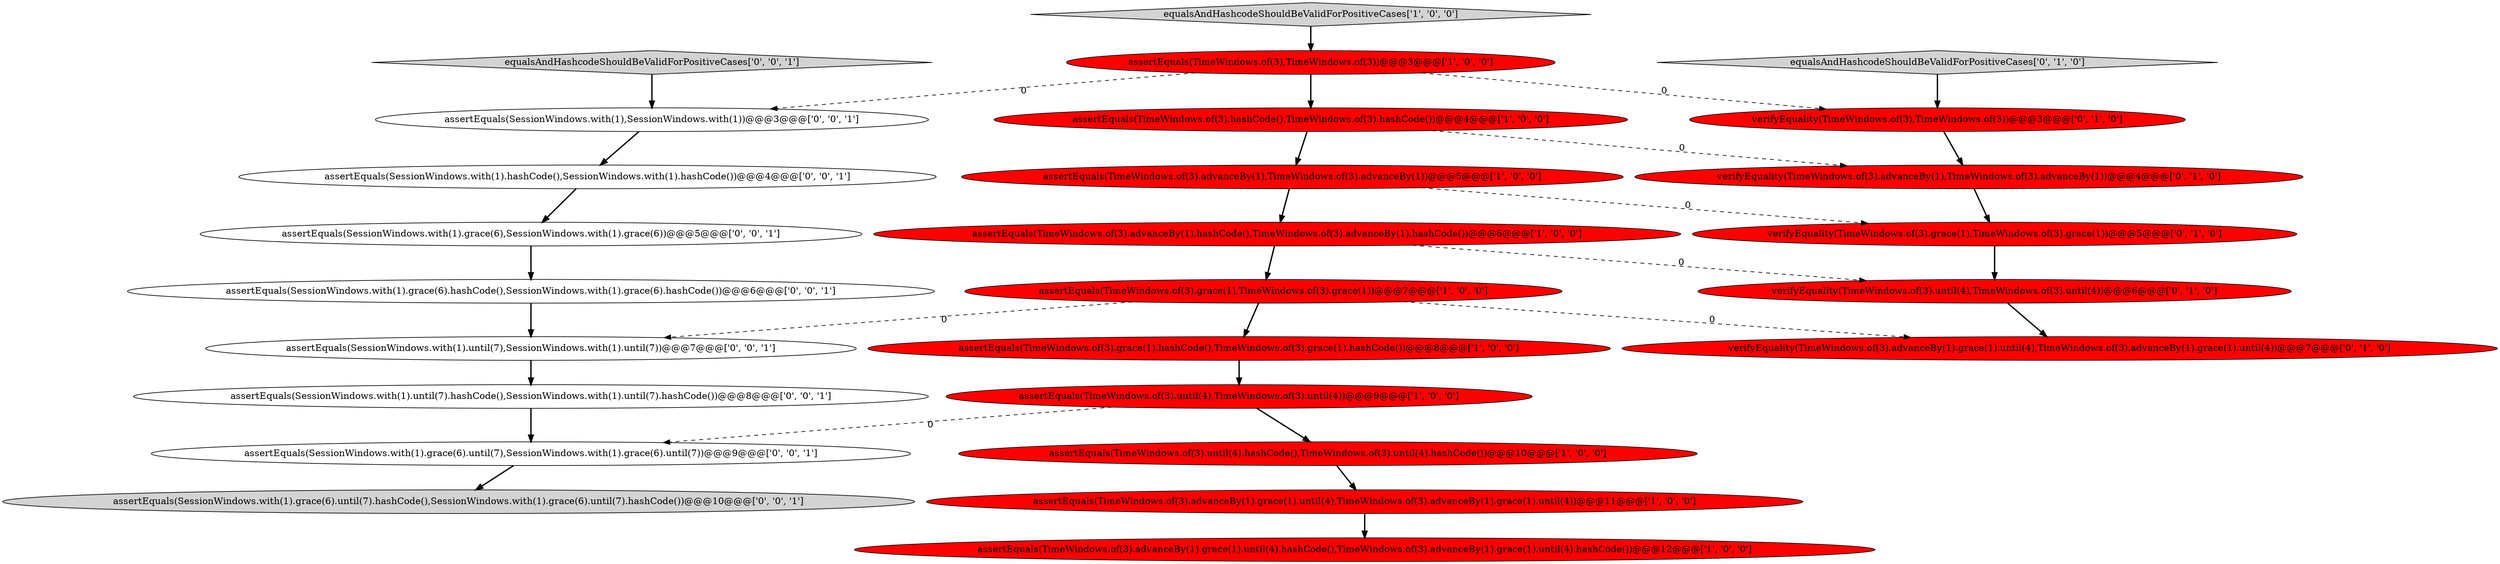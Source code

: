 digraph {
14 [style = filled, label = "verifyEquality(TimeWindows.of(3).grace(1),TimeWindows.of(3).grace(1))@@@5@@@['0', '1', '0']", fillcolor = red, shape = ellipse image = "AAA1AAABBB2BBB"];
19 [style = filled, label = "assertEquals(SessionWindows.with(1).grace(6).hashCode(),SessionWindows.with(1).grace(6).hashCode())@@@6@@@['0', '0', '1']", fillcolor = white, shape = ellipse image = "AAA0AAABBB3BBB"];
8 [style = filled, label = "assertEquals(TimeWindows.of(3).grace(1),TimeWindows.of(3).grace(1))@@@7@@@['1', '0', '0']", fillcolor = red, shape = ellipse image = "AAA1AAABBB1BBB"];
13 [style = filled, label = "verifyEquality(TimeWindows.of(3).advanceBy(1),TimeWindows.of(3).advanceBy(1))@@@4@@@['0', '1', '0']", fillcolor = red, shape = ellipse image = "AAA1AAABBB2BBB"];
5 [style = filled, label = "assertEquals(TimeWindows.of(3).advanceBy(1).grace(1).until(4),TimeWindows.of(3).advanceBy(1).grace(1).until(4))@@@11@@@['1', '0', '0']", fillcolor = red, shape = ellipse image = "AAA1AAABBB1BBB"];
18 [style = filled, label = "assertEquals(SessionWindows.with(1).hashCode(),SessionWindows.with(1).hashCode())@@@4@@@['0', '0', '1']", fillcolor = white, shape = ellipse image = "AAA0AAABBB3BBB"];
21 [style = filled, label = "assertEquals(SessionWindows.with(1).until(7).hashCode(),SessionWindows.with(1).until(7).hashCode())@@@8@@@['0', '0', '1']", fillcolor = white, shape = ellipse image = "AAA0AAABBB3BBB"];
0 [style = filled, label = "assertEquals(TimeWindows.of(3).until(4),TimeWindows.of(3).until(4))@@@9@@@['1', '0', '0']", fillcolor = red, shape = ellipse image = "AAA1AAABBB1BBB"];
10 [style = filled, label = "assertEquals(TimeWindows.of(3).advanceBy(1).grace(1).until(4).hashCode(),TimeWindows.of(3).advanceBy(1).grace(1).until(4).hashCode())@@@12@@@['1', '0', '0']", fillcolor = red, shape = ellipse image = "AAA1AAABBB1BBB"];
2 [style = filled, label = "assertEquals(TimeWindows.of(3),TimeWindows.of(3))@@@3@@@['1', '0', '0']", fillcolor = red, shape = ellipse image = "AAA1AAABBB1BBB"];
23 [style = filled, label = "assertEquals(SessionWindows.with(1).until(7),SessionWindows.with(1).until(7))@@@7@@@['0', '0', '1']", fillcolor = white, shape = ellipse image = "AAA0AAABBB3BBB"];
3 [style = filled, label = "assertEquals(TimeWindows.of(3).grace(1).hashCode(),TimeWindows.of(3).grace(1).hashCode())@@@8@@@['1', '0', '0']", fillcolor = red, shape = ellipse image = "AAA1AAABBB1BBB"];
20 [style = filled, label = "assertEquals(SessionWindows.with(1).grace(6).until(7),SessionWindows.with(1).grace(6).until(7))@@@9@@@['0', '0', '1']", fillcolor = white, shape = ellipse image = "AAA0AAABBB3BBB"];
7 [style = filled, label = "assertEquals(TimeWindows.of(3).advanceBy(1).hashCode(),TimeWindows.of(3).advanceBy(1).hashCode())@@@6@@@['1', '0', '0']", fillcolor = red, shape = ellipse image = "AAA1AAABBB1BBB"];
16 [style = filled, label = "verifyEquality(TimeWindows.of(3),TimeWindows.of(3))@@@3@@@['0', '1', '0']", fillcolor = red, shape = ellipse image = "AAA1AAABBB2BBB"];
15 [style = filled, label = "verifyEquality(TimeWindows.of(3).until(4),TimeWindows.of(3).until(4))@@@6@@@['0', '1', '0']", fillcolor = red, shape = ellipse image = "AAA1AAABBB2BBB"];
12 [style = filled, label = "verifyEquality(TimeWindows.of(3).advanceBy(1).grace(1).until(4),TimeWindows.of(3).advanceBy(1).grace(1).until(4))@@@7@@@['0', '1', '0']", fillcolor = red, shape = ellipse image = "AAA1AAABBB2BBB"];
17 [style = filled, label = "assertEquals(SessionWindows.with(1).grace(6),SessionWindows.with(1).grace(6))@@@5@@@['0', '0', '1']", fillcolor = white, shape = ellipse image = "AAA0AAABBB3BBB"];
9 [style = filled, label = "assertEquals(TimeWindows.of(3).until(4).hashCode(),TimeWindows.of(3).until(4).hashCode())@@@10@@@['1', '0', '0']", fillcolor = red, shape = ellipse image = "AAA1AAABBB1BBB"];
6 [style = filled, label = "equalsAndHashcodeShouldBeValidForPositiveCases['1', '0', '0']", fillcolor = lightgray, shape = diamond image = "AAA0AAABBB1BBB"];
4 [style = filled, label = "assertEquals(TimeWindows.of(3).hashCode(),TimeWindows.of(3).hashCode())@@@4@@@['1', '0', '0']", fillcolor = red, shape = ellipse image = "AAA1AAABBB1BBB"];
11 [style = filled, label = "equalsAndHashcodeShouldBeValidForPositiveCases['0', '1', '0']", fillcolor = lightgray, shape = diamond image = "AAA0AAABBB2BBB"];
22 [style = filled, label = "equalsAndHashcodeShouldBeValidForPositiveCases['0', '0', '1']", fillcolor = lightgray, shape = diamond image = "AAA0AAABBB3BBB"];
24 [style = filled, label = "assertEquals(SessionWindows.with(1).grace(6).until(7).hashCode(),SessionWindows.with(1).grace(6).until(7).hashCode())@@@10@@@['0', '0', '1']", fillcolor = lightgray, shape = ellipse image = "AAA0AAABBB3BBB"];
25 [style = filled, label = "assertEquals(SessionWindows.with(1),SessionWindows.with(1))@@@3@@@['0', '0', '1']", fillcolor = white, shape = ellipse image = "AAA0AAABBB3BBB"];
1 [style = filled, label = "assertEquals(TimeWindows.of(3).advanceBy(1),TimeWindows.of(3).advanceBy(1))@@@5@@@['1', '0', '0']", fillcolor = red, shape = ellipse image = "AAA1AAABBB1BBB"];
11->16 [style = bold, label=""];
5->10 [style = bold, label=""];
22->25 [style = bold, label=""];
0->9 [style = bold, label=""];
16->13 [style = bold, label=""];
1->14 [style = dashed, label="0"];
8->3 [style = bold, label=""];
25->18 [style = bold, label=""];
18->17 [style = bold, label=""];
8->12 [style = dashed, label="0"];
7->8 [style = bold, label=""];
0->20 [style = dashed, label="0"];
2->4 [style = bold, label=""];
1->7 [style = bold, label=""];
17->19 [style = bold, label=""];
3->0 [style = bold, label=""];
6->2 [style = bold, label=""];
21->20 [style = bold, label=""];
23->21 [style = bold, label=""];
19->23 [style = bold, label=""];
2->16 [style = dashed, label="0"];
2->25 [style = dashed, label="0"];
7->15 [style = dashed, label="0"];
9->5 [style = bold, label=""];
14->15 [style = bold, label=""];
4->1 [style = bold, label=""];
15->12 [style = bold, label=""];
4->13 [style = dashed, label="0"];
20->24 [style = bold, label=""];
13->14 [style = bold, label=""];
8->23 [style = dashed, label="0"];
}
